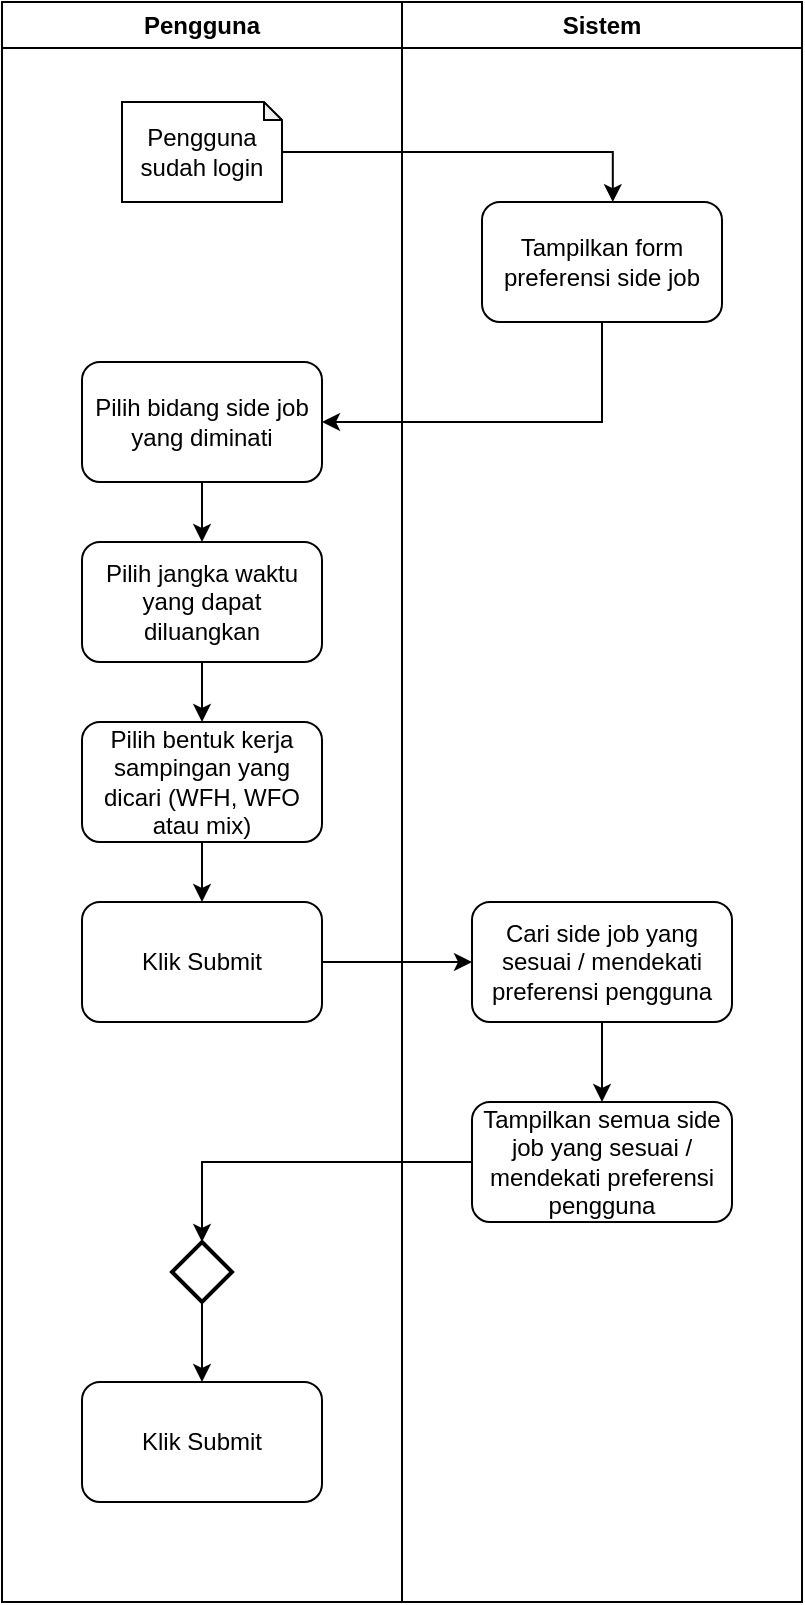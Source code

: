 <mxfile version="27.1.1">
  <diagram id="C5RBs43oDa-KdzZeNtuy" name="Page-1">
    <mxGraphModel dx="918" dy="454" grid="1" gridSize="10" guides="1" tooltips="1" connect="1" arrows="1" fold="1" page="1" pageScale="1" pageWidth="827" pageHeight="1169" math="0" shadow="0">
      <root>
        <mxCell id="WIyWlLk6GJQsqaUBKTNV-0" />
        <mxCell id="WIyWlLk6GJQsqaUBKTNV-1" parent="WIyWlLk6GJQsqaUBKTNV-0" />
        <mxCell id="gltYfRJmKmL3rBifxeSQ-0" value="Pengguna" style="swimlane;whiteSpace=wrap;html=1;" vertex="1" parent="WIyWlLk6GJQsqaUBKTNV-1">
          <mxGeometry x="40" y="20" width="200" height="800" as="geometry" />
        </mxCell>
        <mxCell id="gltYfRJmKmL3rBifxeSQ-2" value="Pengguna sudah login" style="shape=note;whiteSpace=wrap;html=1;backgroundOutline=1;darkOpacity=0.05;size=9;" vertex="1" parent="gltYfRJmKmL3rBifxeSQ-0">
          <mxGeometry x="60" y="50" width="80" height="50" as="geometry" />
        </mxCell>
        <mxCell id="gltYfRJmKmL3rBifxeSQ-8" style="edgeStyle=orthogonalEdgeStyle;rounded=0;orthogonalLoop=1;jettySize=auto;html=1;entryX=0.5;entryY=0;entryDx=0;entryDy=0;" edge="1" parent="gltYfRJmKmL3rBifxeSQ-0" source="gltYfRJmKmL3rBifxeSQ-4" target="gltYfRJmKmL3rBifxeSQ-5">
          <mxGeometry relative="1" as="geometry" />
        </mxCell>
        <mxCell id="gltYfRJmKmL3rBifxeSQ-4" value="Pilih bidang side job yang diminati" style="rounded=1;whiteSpace=wrap;html=1;" vertex="1" parent="gltYfRJmKmL3rBifxeSQ-0">
          <mxGeometry x="40" y="180" width="120" height="60" as="geometry" />
        </mxCell>
        <mxCell id="gltYfRJmKmL3rBifxeSQ-10" style="edgeStyle=orthogonalEdgeStyle;rounded=0;orthogonalLoop=1;jettySize=auto;html=1;entryX=0.5;entryY=0;entryDx=0;entryDy=0;" edge="1" parent="gltYfRJmKmL3rBifxeSQ-0" source="gltYfRJmKmL3rBifxeSQ-5" target="gltYfRJmKmL3rBifxeSQ-9">
          <mxGeometry relative="1" as="geometry" />
        </mxCell>
        <mxCell id="gltYfRJmKmL3rBifxeSQ-5" value="Pilih jangka waktu yang dapat diluangkan" style="rounded=1;whiteSpace=wrap;html=1;" vertex="1" parent="gltYfRJmKmL3rBifxeSQ-0">
          <mxGeometry x="40" y="270" width="120" height="60" as="geometry" />
        </mxCell>
        <mxCell id="gltYfRJmKmL3rBifxeSQ-14" style="edgeStyle=orthogonalEdgeStyle;rounded=0;orthogonalLoop=1;jettySize=auto;html=1;entryX=0.5;entryY=0;entryDx=0;entryDy=0;" edge="1" parent="gltYfRJmKmL3rBifxeSQ-0" source="gltYfRJmKmL3rBifxeSQ-9" target="gltYfRJmKmL3rBifxeSQ-13">
          <mxGeometry relative="1" as="geometry" />
        </mxCell>
        <mxCell id="gltYfRJmKmL3rBifxeSQ-9" value="Pilih bentuk kerja sampingan yang dicari (WFH, WFO atau mix)" style="rounded=1;whiteSpace=wrap;html=1;" vertex="1" parent="gltYfRJmKmL3rBifxeSQ-0">
          <mxGeometry x="40" y="360" width="120" height="60" as="geometry" />
        </mxCell>
        <mxCell id="gltYfRJmKmL3rBifxeSQ-13" value="Klik Submit" style="rounded=1;whiteSpace=wrap;html=1;" vertex="1" parent="gltYfRJmKmL3rBifxeSQ-0">
          <mxGeometry x="40" y="450" width="120" height="60" as="geometry" />
        </mxCell>
        <mxCell id="gltYfRJmKmL3rBifxeSQ-21" style="edgeStyle=orthogonalEdgeStyle;rounded=0;orthogonalLoop=1;jettySize=auto;html=1;entryX=0.5;entryY=0;entryDx=0;entryDy=0;" edge="1" parent="gltYfRJmKmL3rBifxeSQ-0" source="gltYfRJmKmL3rBifxeSQ-18" target="gltYfRJmKmL3rBifxeSQ-20">
          <mxGeometry relative="1" as="geometry" />
        </mxCell>
        <mxCell id="gltYfRJmKmL3rBifxeSQ-18" value="" style="strokeWidth=2;html=1;shape=mxgraph.flowchart.decision;whiteSpace=wrap;" vertex="1" parent="gltYfRJmKmL3rBifxeSQ-0">
          <mxGeometry x="85" y="620" width="30" height="30" as="geometry" />
        </mxCell>
        <mxCell id="gltYfRJmKmL3rBifxeSQ-20" value="Klik Submit" style="rounded=1;whiteSpace=wrap;html=1;" vertex="1" parent="gltYfRJmKmL3rBifxeSQ-0">
          <mxGeometry x="40" y="690" width="120" height="60" as="geometry" />
        </mxCell>
        <mxCell id="gltYfRJmKmL3rBifxeSQ-1" value="Sistem" style="swimlane;whiteSpace=wrap;html=1;" vertex="1" parent="WIyWlLk6GJQsqaUBKTNV-1">
          <mxGeometry x="240" y="20" width="200" height="800" as="geometry" />
        </mxCell>
        <mxCell id="gltYfRJmKmL3rBifxeSQ-3" value="Tampilkan form preferensi side job" style="rounded=1;whiteSpace=wrap;html=1;" vertex="1" parent="gltYfRJmKmL3rBifxeSQ-1">
          <mxGeometry x="40" y="100" width="120" height="60" as="geometry" />
        </mxCell>
        <mxCell id="gltYfRJmKmL3rBifxeSQ-17" style="edgeStyle=orthogonalEdgeStyle;rounded=0;orthogonalLoop=1;jettySize=auto;html=1;exitX=0.5;exitY=1;exitDx=0;exitDy=0;entryX=0.5;entryY=0;entryDx=0;entryDy=0;" edge="1" parent="gltYfRJmKmL3rBifxeSQ-1" source="gltYfRJmKmL3rBifxeSQ-11" target="gltYfRJmKmL3rBifxeSQ-15">
          <mxGeometry relative="1" as="geometry" />
        </mxCell>
        <mxCell id="gltYfRJmKmL3rBifxeSQ-11" value="Cari side job yang sesuai / mendekati preferensi pengguna" style="rounded=1;whiteSpace=wrap;html=1;" vertex="1" parent="gltYfRJmKmL3rBifxeSQ-1">
          <mxGeometry x="35" y="450" width="130" height="60" as="geometry" />
        </mxCell>
        <mxCell id="gltYfRJmKmL3rBifxeSQ-15" value="Tampilkan semua side job yang sesuai / mendekati preferensi pengguna" style="rounded=1;whiteSpace=wrap;html=1;" vertex="1" parent="gltYfRJmKmL3rBifxeSQ-1">
          <mxGeometry x="35" y="550" width="130" height="60" as="geometry" />
        </mxCell>
        <mxCell id="gltYfRJmKmL3rBifxeSQ-6" style="edgeStyle=orthogonalEdgeStyle;rounded=0;orthogonalLoop=1;jettySize=auto;html=1;entryX=0.545;entryY=0.001;entryDx=0;entryDy=0;entryPerimeter=0;" edge="1" parent="WIyWlLk6GJQsqaUBKTNV-1" source="gltYfRJmKmL3rBifxeSQ-2" target="gltYfRJmKmL3rBifxeSQ-3">
          <mxGeometry relative="1" as="geometry" />
        </mxCell>
        <mxCell id="gltYfRJmKmL3rBifxeSQ-7" style="edgeStyle=orthogonalEdgeStyle;rounded=0;orthogonalLoop=1;jettySize=auto;html=1;exitX=0.5;exitY=1;exitDx=0;exitDy=0;entryX=1;entryY=0.5;entryDx=0;entryDy=0;" edge="1" parent="WIyWlLk6GJQsqaUBKTNV-1" source="gltYfRJmKmL3rBifxeSQ-3" target="gltYfRJmKmL3rBifxeSQ-4">
          <mxGeometry relative="1" as="geometry" />
        </mxCell>
        <mxCell id="gltYfRJmKmL3rBifxeSQ-12" style="edgeStyle=orthogonalEdgeStyle;rounded=0;orthogonalLoop=1;jettySize=auto;html=1;entryX=0;entryY=0.5;entryDx=0;entryDy=0;exitX=1;exitY=0.5;exitDx=0;exitDy=0;" edge="1" parent="WIyWlLk6GJQsqaUBKTNV-1" source="gltYfRJmKmL3rBifxeSQ-13" target="gltYfRJmKmL3rBifxeSQ-11">
          <mxGeometry relative="1" as="geometry" />
        </mxCell>
        <mxCell id="gltYfRJmKmL3rBifxeSQ-19" style="edgeStyle=orthogonalEdgeStyle;rounded=0;orthogonalLoop=1;jettySize=auto;html=1;exitX=0;exitY=0.5;exitDx=0;exitDy=0;entryX=0.5;entryY=0;entryDx=0;entryDy=0;entryPerimeter=0;" edge="1" parent="WIyWlLk6GJQsqaUBKTNV-1" source="gltYfRJmKmL3rBifxeSQ-15" target="gltYfRJmKmL3rBifxeSQ-18">
          <mxGeometry relative="1" as="geometry" />
        </mxCell>
      </root>
    </mxGraphModel>
  </diagram>
</mxfile>
